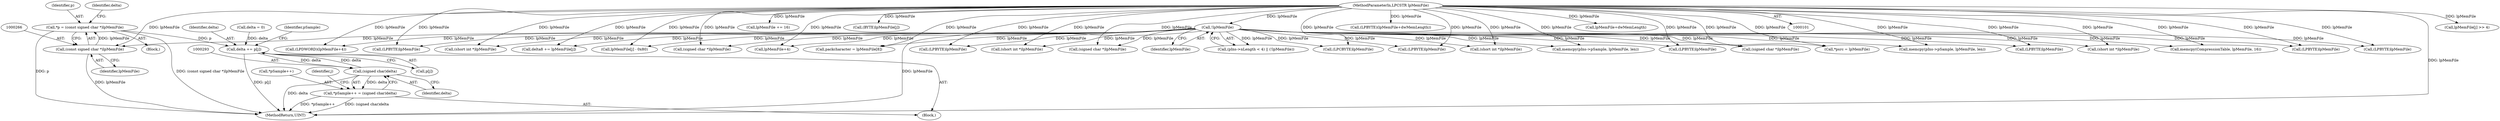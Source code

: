digraph "0_gstreamer_bc2cdd57d549ab3ba59782e9b395d0cd683fd3ac@pointer" {
"1000263" [label="(Call,*p = (const signed char *)lpMemFile)"];
"1000265" [label="(Call,(const signed char *)lpMemFile)"];
"1000129" [label="(Call,!lpMemFile)"];
"1000104" [label="(MethodParameterIn,LPCSTR lpMemFile)"];
"1000283" [label="(Call,delta += p[j])"];
"1000292" [label="(Call,(signed char)delta)"];
"1000288" [label="(Call,*pSample++ = (signed char)delta)"];
"1000285" [label="(Call,p[j])"];
"1000130" [label="(Identifier,lpMemFile)"];
"1000265" [label="(Call,(const signed char *)lpMemFile)"];
"1000466" [label="(Call,memcpy(pIns->pSample, lpMemFile, len))"];
"1001180" [label="(Call,packcharacter = lpMemFile[8])"];
"1000283" [label="(Call,delta += p[j])"];
"1001565" [label="(Call,(LPBYTE)lpMemFile)"];
"1000355" [label="(Call,lpMemFile[j] >> 4)"];
"1000267" [label="(Identifier,lpMemFile)"];
"1000291" [label="(Identifier,pSample)"];
"1001197" [label="(Call,(LPDWORD)(lpMemFile+4))"];
"1000264" [label="(Identifier,p)"];
"1000288" [label="(Call,*pSample++ = (signed char)delta)"];
"1000537" [label="(Call,(signed char *)lpMemFile)"];
"1000270" [label="(Identifier,delta)"];
"1001176" [label="(Call,*psrc = lpMemFile)"];
"1001015" [label="(Call,(LPBYTE)lpMemFile)"];
"1001272" [label="(Call,delta8 += lpMemFile[j])"];
"1000284" [label="(Identifier,delta)"];
"1001106" [label="(Call,(short int *)lpMemFile)"];
"1001199" [label="(Call,lpMemFile+4)"];
"1000123" [label="(Call,(pIns->nLength < 4) || (!lpMemFile))"];
"1000129" [label="(Call,!lpMemFile)"];
"1000957" [label="(Call,(LPBYTE)lpMemFile)"];
"1000318" [label="(Call,lpMemFile += 16)"];
"1000281" [label="(Identifier,j)"];
"1000263" [label="(Call,*p = (const signed char *)lpMemFile)"];
"1001500" [label="(Call,(LPBYTE)lpMemFile)"];
"1002045" [label="(MethodReturn,UINT)"];
"1000345" [label="(Call,(BYTE)lpMemFile[j])"];
"1000269" [label="(Call,delta = 0)"];
"1000282" [label="(Block,)"];
"1002009" [label="(Call,memcpy(pIns->pSample, lpMemFile, len))"];
"1000294" [label="(Identifier,delta)"];
"1000238" [label="(Call,lpMemFile[j] - 0x80)"];
"1001335" [label="(Call,(LPBYTE)lpMemFile)"];
"1001738" [label="(Call,(LPBYTE)lpMemFile)"];
"1000592" [label="(Call,(short int *)lpMemFile)"];
"1001923" [label="(Call,(LPCBYTE)lpMemFile)"];
"1000289" [label="(Call,*pSample++)"];
"1001506" [label="(Call,(LPBYTE)(lpMemFile+dwMemLength))"];
"1000245" [label="(Block,)"];
"1000972" [label="(Call,(LPBYTE)lpMemFile)"];
"1000643" [label="(Call,(signed char *)lpMemFile)"];
"1000104" [label="(MethodParameterIn,LPCSTR lpMemFile)"];
"1000314" [label="(Call,memcpy(CompressionTable, lpMemFile, 16))"];
"1001508" [label="(Call,lpMemFile+dwMemLength)"];
"1000844" [label="(Call,(short int *)lpMemFile)"];
"1000729" [label="(Call,(signed char *)lpMemFile)"];
"1000420" [label="(Call,(short int *)lpMemFile)"];
"1000292" [label="(Call,(signed char)delta)"];
"1000263" -> "1000245"  [label="AST: "];
"1000263" -> "1000265"  [label="CFG: "];
"1000264" -> "1000263"  [label="AST: "];
"1000265" -> "1000263"  [label="AST: "];
"1000270" -> "1000263"  [label="CFG: "];
"1000263" -> "1002045"  [label="DDG: (const signed char *)lpMemFile"];
"1000263" -> "1002045"  [label="DDG: p"];
"1000265" -> "1000263"  [label="DDG: lpMemFile"];
"1000263" -> "1000283"  [label="DDG: p"];
"1000265" -> "1000267"  [label="CFG: "];
"1000266" -> "1000265"  [label="AST: "];
"1000267" -> "1000265"  [label="AST: "];
"1000265" -> "1002045"  [label="DDG: lpMemFile"];
"1000129" -> "1000265"  [label="DDG: lpMemFile"];
"1000104" -> "1000265"  [label="DDG: lpMemFile"];
"1000129" -> "1000123"  [label="AST: "];
"1000129" -> "1000130"  [label="CFG: "];
"1000130" -> "1000129"  [label="AST: "];
"1000123" -> "1000129"  [label="CFG: "];
"1000129" -> "1002045"  [label="DDG: lpMemFile"];
"1000129" -> "1000123"  [label="DDG: lpMemFile"];
"1000104" -> "1000129"  [label="DDG: lpMemFile"];
"1000129" -> "1000238"  [label="DDG: lpMemFile"];
"1000129" -> "1000314"  [label="DDG: lpMemFile"];
"1000129" -> "1000420"  [label="DDG: lpMemFile"];
"1000129" -> "1000466"  [label="DDG: lpMemFile"];
"1000129" -> "1000537"  [label="DDG: lpMemFile"];
"1000129" -> "1000592"  [label="DDG: lpMemFile"];
"1000129" -> "1000643"  [label="DDG: lpMemFile"];
"1000129" -> "1000729"  [label="DDG: lpMemFile"];
"1000129" -> "1000844"  [label="DDG: lpMemFile"];
"1000129" -> "1000957"  [label="DDG: lpMemFile"];
"1000129" -> "1000972"  [label="DDG: lpMemFile"];
"1000129" -> "1001015"  [label="DDG: lpMemFile"];
"1000129" -> "1001106"  [label="DDG: lpMemFile"];
"1000129" -> "1001176"  [label="DDG: lpMemFile"];
"1000129" -> "1001180"  [label="DDG: lpMemFile"];
"1000129" -> "1001197"  [label="DDG: lpMemFile"];
"1000129" -> "1001199"  [label="DDG: lpMemFile"];
"1000129" -> "1001272"  [label="DDG: lpMemFile"];
"1000129" -> "1001335"  [label="DDG: lpMemFile"];
"1000129" -> "1001500"  [label="DDG: lpMemFile"];
"1000129" -> "1001565"  [label="DDG: lpMemFile"];
"1000129" -> "1001738"  [label="DDG: lpMemFile"];
"1000129" -> "1001923"  [label="DDG: lpMemFile"];
"1000129" -> "1002009"  [label="DDG: lpMemFile"];
"1000104" -> "1000101"  [label="AST: "];
"1000104" -> "1002045"  [label="DDG: lpMemFile"];
"1000104" -> "1000238"  [label="DDG: lpMemFile"];
"1000104" -> "1000314"  [label="DDG: lpMemFile"];
"1000104" -> "1000318"  [label="DDG: lpMemFile"];
"1000104" -> "1000345"  [label="DDG: lpMemFile"];
"1000104" -> "1000355"  [label="DDG: lpMemFile"];
"1000104" -> "1000420"  [label="DDG: lpMemFile"];
"1000104" -> "1000466"  [label="DDG: lpMemFile"];
"1000104" -> "1000537"  [label="DDG: lpMemFile"];
"1000104" -> "1000592"  [label="DDG: lpMemFile"];
"1000104" -> "1000643"  [label="DDG: lpMemFile"];
"1000104" -> "1000729"  [label="DDG: lpMemFile"];
"1000104" -> "1000844"  [label="DDG: lpMemFile"];
"1000104" -> "1000957"  [label="DDG: lpMemFile"];
"1000104" -> "1000972"  [label="DDG: lpMemFile"];
"1000104" -> "1001015"  [label="DDG: lpMemFile"];
"1000104" -> "1001106"  [label="DDG: lpMemFile"];
"1000104" -> "1001176"  [label="DDG: lpMemFile"];
"1000104" -> "1001180"  [label="DDG: lpMemFile"];
"1000104" -> "1001197"  [label="DDG: lpMemFile"];
"1000104" -> "1001199"  [label="DDG: lpMemFile"];
"1000104" -> "1001272"  [label="DDG: lpMemFile"];
"1000104" -> "1001335"  [label="DDG: lpMemFile"];
"1000104" -> "1001500"  [label="DDG: lpMemFile"];
"1000104" -> "1001506"  [label="DDG: lpMemFile"];
"1000104" -> "1001508"  [label="DDG: lpMemFile"];
"1000104" -> "1001565"  [label="DDG: lpMemFile"];
"1000104" -> "1001738"  [label="DDG: lpMemFile"];
"1000104" -> "1001923"  [label="DDG: lpMemFile"];
"1000104" -> "1002009"  [label="DDG: lpMemFile"];
"1000283" -> "1000282"  [label="AST: "];
"1000283" -> "1000285"  [label="CFG: "];
"1000284" -> "1000283"  [label="AST: "];
"1000285" -> "1000283"  [label="AST: "];
"1000291" -> "1000283"  [label="CFG: "];
"1000283" -> "1002045"  [label="DDG: p[j]"];
"1000292" -> "1000283"  [label="DDG: delta"];
"1000269" -> "1000283"  [label="DDG: delta"];
"1000283" -> "1000292"  [label="DDG: delta"];
"1000292" -> "1000288"  [label="AST: "];
"1000292" -> "1000294"  [label="CFG: "];
"1000293" -> "1000292"  [label="AST: "];
"1000294" -> "1000292"  [label="AST: "];
"1000288" -> "1000292"  [label="CFG: "];
"1000292" -> "1002045"  [label="DDG: delta"];
"1000292" -> "1000288"  [label="DDG: delta"];
"1000288" -> "1000282"  [label="AST: "];
"1000289" -> "1000288"  [label="AST: "];
"1000281" -> "1000288"  [label="CFG: "];
"1000288" -> "1002045"  [label="DDG: (signed char)delta"];
"1000288" -> "1002045"  [label="DDG: *pSample++"];
}
